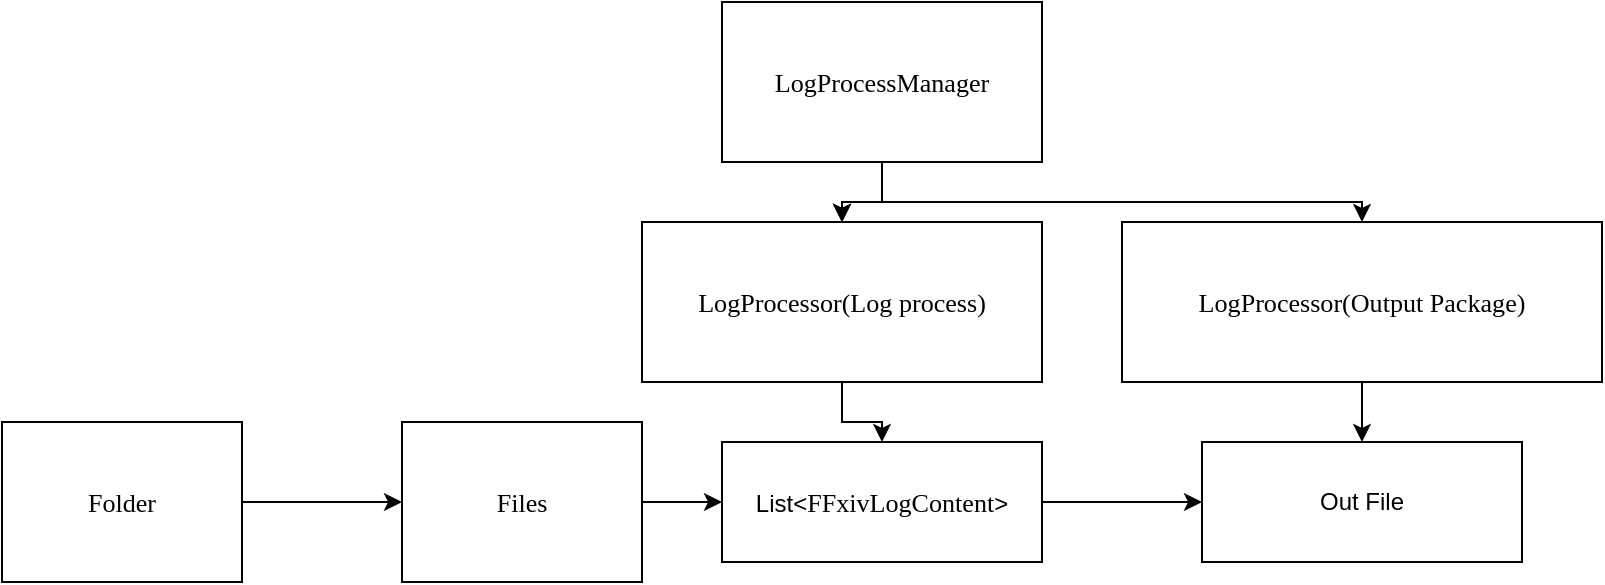 <mxfile version="12.2.3" type="device" pages="1"><diagram id="M1rLd7W6V8WCNT3_9tco" name="Page-1"><mxGraphModel dx="1536" dy="1703" grid="1" gridSize="10" guides="1" tooltips="1" connect="1" arrows="1" fold="1" page="1" pageScale="1" pageWidth="827" pageHeight="1169" math="0" shadow="0"><root><mxCell id="0"/><mxCell id="1" parent="0"/><mxCell id="Ph1xdSRZdIcU4B1C4oif-26" value="" style="edgeStyle=orthogonalEdgeStyle;rounded=0;orthogonalLoop=1;jettySize=auto;html=1;" edge="1" parent="1" source="Ph1xdSRZdIcU4B1C4oif-1" target="Ph1xdSRZdIcU4B1C4oif-25"><mxGeometry relative="1" as="geometry"/></mxCell><mxCell id="Ph1xdSRZdIcU4B1C4oif-1" value="List&amp;lt;&lt;span style=&quot;background-color: rgb(255 , 255 , 255) ; font-family: &amp;#34;consolas&amp;#34; ; font-size: 9.8pt&quot;&gt;FFxivLogContent&lt;/span&gt;&lt;span&gt;&amp;gt;&lt;/span&gt;" style="rounded=0;whiteSpace=wrap;html=1;" vertex="1" parent="1"><mxGeometry x="400" y="210" width="160" height="60" as="geometry"/></mxCell><mxCell id="Ph1xdSRZdIcU4B1C4oif-25" value="Out File" style="rounded=0;whiteSpace=wrap;html=1;" vertex="1" parent="1"><mxGeometry x="640" y="210" width="160" height="60" as="geometry"/></mxCell><mxCell id="Ph1xdSRZdIcU4B1C4oif-10" value="" style="edgeStyle=orthogonalEdgeStyle;rounded=0;orthogonalLoop=1;jettySize=auto;html=1;" edge="1" parent="1" source="Ph1xdSRZdIcU4B1C4oif-8" target="Ph1xdSRZdIcU4B1C4oif-9"><mxGeometry relative="1" as="geometry"/></mxCell><mxCell id="Ph1xdSRZdIcU4B1C4oif-8" value="&lt;pre style=&quot;font-family: &amp;#34;consolas&amp;#34; ; font-size: 9.8pt&quot;&gt;&lt;span style=&quot;background-color: rgb(255 , 255 , 255)&quot;&gt;Folder&lt;/span&gt;&lt;/pre&gt;" style="rounded=0;whiteSpace=wrap;html=1;" vertex="1" parent="1"><mxGeometry x="40" y="200" width="120" height="80" as="geometry"/></mxCell><mxCell id="Ph1xdSRZdIcU4B1C4oif-17" style="edgeStyle=orthogonalEdgeStyle;rounded=0;orthogonalLoop=1;jettySize=auto;html=1;entryX=0;entryY=0.5;entryDx=0;entryDy=0;" edge="1" parent="1" source="Ph1xdSRZdIcU4B1C4oif-9" target="Ph1xdSRZdIcU4B1C4oif-1"><mxGeometry relative="1" as="geometry"/></mxCell><mxCell id="Ph1xdSRZdIcU4B1C4oif-9" value="&lt;pre style=&quot;font-family: &amp;#34;consolas&amp;#34; ; font-size: 9.8pt&quot;&gt;&lt;span style=&quot;background-color: rgb(255 , 255 , 255)&quot;&gt;Files&lt;/span&gt;&lt;/pre&gt;" style="rounded=0;whiteSpace=wrap;html=1;" vertex="1" parent="1"><mxGeometry x="240" y="200" width="120" height="80" as="geometry"/></mxCell><mxCell id="Ph1xdSRZdIcU4B1C4oif-14" style="edgeStyle=orthogonalEdgeStyle;rounded=0;orthogonalLoop=1;jettySize=auto;html=1;entryX=0.5;entryY=0;entryDx=0;entryDy=0;" edge="1" parent="1" source="Ph1xdSRZdIcU4B1C4oif-18" target="Ph1xdSRZdIcU4B1C4oif-1"><mxGeometry relative="1" as="geometry"/></mxCell><mxCell id="Ph1xdSRZdIcU4B1C4oif-19" value="" style="edgeStyle=orthogonalEdgeStyle;rounded=0;orthogonalLoop=1;jettySize=auto;html=1;" edge="1" parent="1" source="Ph1xdSRZdIcU4B1C4oif-12" target="Ph1xdSRZdIcU4B1C4oif-18"><mxGeometry relative="1" as="geometry"/></mxCell><mxCell id="Ph1xdSRZdIcU4B1C4oif-22" value="" style="edgeStyle=orthogonalEdgeStyle;rounded=0;orthogonalLoop=1;jettySize=auto;html=1;" edge="1" parent="1" source="Ph1xdSRZdIcU4B1C4oif-12" target="Ph1xdSRZdIcU4B1C4oif-18"><mxGeometry relative="1" as="geometry"/></mxCell><mxCell id="Ph1xdSRZdIcU4B1C4oif-28" style="edgeStyle=orthogonalEdgeStyle;rounded=0;orthogonalLoop=1;jettySize=auto;html=1;entryX=0.5;entryY=0;entryDx=0;entryDy=0;" edge="1" parent="1" source="Ph1xdSRZdIcU4B1C4oif-12" target="Ph1xdSRZdIcU4B1C4oif-27"><mxGeometry relative="1" as="geometry"><Array as="points"><mxPoint x="480" y="90"/><mxPoint x="720" y="90"/></Array></mxGeometry></mxCell><mxCell id="Ph1xdSRZdIcU4B1C4oif-12" value="&lt;pre style=&quot;font-family: &amp;#34;consolas&amp;#34; ; font-size: 9.8pt&quot;&gt;&lt;span style=&quot;background-color: rgb(255 , 255 , 255)&quot;&gt;LogProcessManager&lt;/span&gt;&lt;/pre&gt;" style="rounded=0;whiteSpace=wrap;html=1;" vertex="1" parent="1"><mxGeometry x="400" y="-10" width="160" height="80" as="geometry"/></mxCell><mxCell id="Ph1xdSRZdIcU4B1C4oif-18" value="&lt;pre style=&quot;font-family: &amp;#34;consolas&amp;#34; ; font-size: 9.8pt&quot;&gt;&lt;span style=&quot;background-color: rgb(255 , 255 , 255)&quot;&gt;LogProcessor(Log process)&lt;/span&gt;&lt;/pre&gt;" style="rounded=0;whiteSpace=wrap;html=1;" vertex="1" parent="1"><mxGeometry x="360" y="100" width="200" height="80" as="geometry"/></mxCell><mxCell id="Ph1xdSRZdIcU4B1C4oif-21" style="edgeStyle=orthogonalEdgeStyle;rounded=0;orthogonalLoop=1;jettySize=auto;html=1;entryX=0.5;entryY=0;entryDx=0;entryDy=0;" edge="1" parent="1" source="Ph1xdSRZdIcU4B1C4oif-12" target="Ph1xdSRZdIcU4B1C4oif-18"><mxGeometry relative="1" as="geometry"><mxPoint x="480" y="70" as="sourcePoint"/><mxPoint x="480" y="210" as="targetPoint"/></mxGeometry></mxCell><mxCell id="Ph1xdSRZdIcU4B1C4oif-29" style="edgeStyle=orthogonalEdgeStyle;rounded=0;orthogonalLoop=1;jettySize=auto;html=1;entryX=0.5;entryY=0;entryDx=0;entryDy=0;" edge="1" parent="1" source="Ph1xdSRZdIcU4B1C4oif-27" target="Ph1xdSRZdIcU4B1C4oif-25"><mxGeometry relative="1" as="geometry"/></mxCell><mxCell id="Ph1xdSRZdIcU4B1C4oif-27" value="&lt;pre style=&quot;font-family: &amp;#34;consolas&amp;#34; ; font-size: 9.8pt&quot;&gt;&lt;span style=&quot;background-color: rgb(255 , 255 , 255)&quot;&gt;LogProcessor(Output Package)&lt;/span&gt;&lt;/pre&gt;" style="rounded=0;whiteSpace=wrap;html=1;" vertex="1" parent="1"><mxGeometry x="600" y="100" width="240" height="80" as="geometry"/></mxCell></root></mxGraphModel></diagram></mxfile>